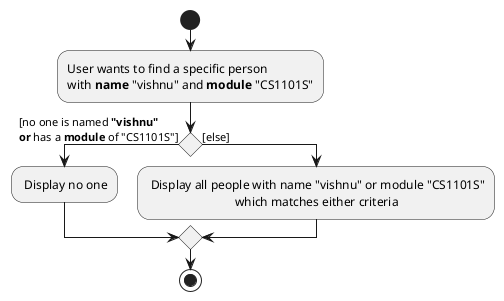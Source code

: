@startuml
start
:User wants to find a specific person
with **name** "vishnu" and **module** "CS1101S";

'Since the beta syntax does not support placing the condition outside the
'diamond we place it as the true branch instead.

if () then ([no one is named **"vishnu"**
**or** has a **module** of "CS1101S"])
    : Display no one;

else ([else])
    : Display all people with name "vishnu" or module "CS1101S"
                                which matches either criteria;
endif
stop
@enduml
